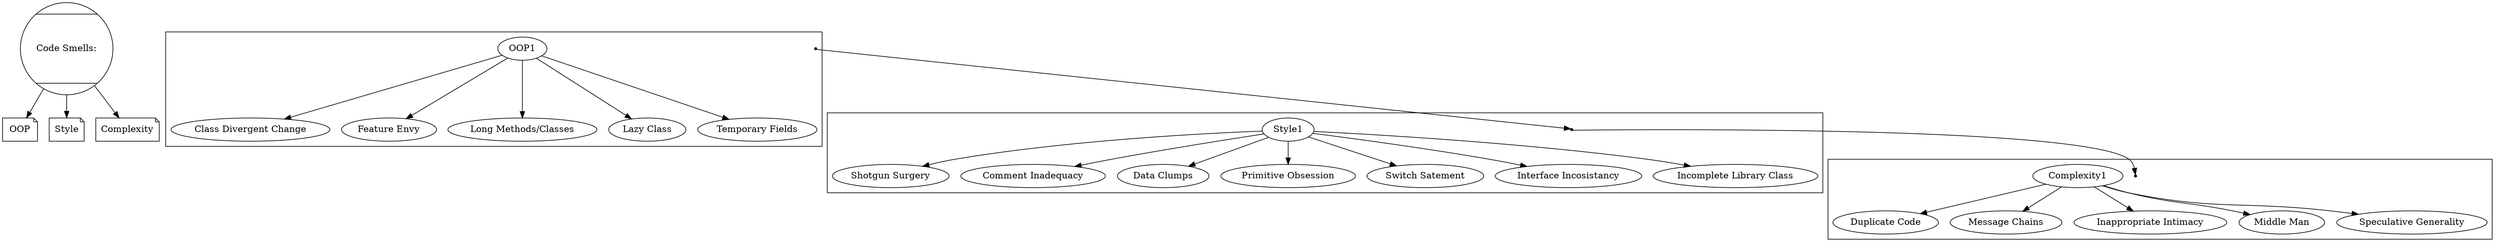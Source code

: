 
digraph smells {
node [shape=Mcircle]
"Code Smells:"
node [shape=note]
"Code Smells:" -> OOP
"Code Smells:" -> Style
"Code Smells:" -> Complexity


    subgraph cluster_0 {
        node [shape=point] c1
        node [shape=ellipse]

        OOP1
        OOP1->"Class Divergent Change"
        OOP1->"Feature Envy"
        OOP1->"Long Methods/Classes"
        OOP1->"Lazy Class"
        OOP1->"Temporary Fields"
    }

    subgraph cluster_1 {
        node [shape=point] c2
        node [shape=ellipse]
        Style1
        Style1->"Shotgun Surgery"
        Style1->"Comment Inadequacy"
        Style1->"Data Clumps"
        Style1->"Primitive Obsession"
        Style1->"Switch Satement"
        Style1->"Interface Incosistancy"
        Style1->"Incomplete Library Class"
    }

    subgraph cluster_2 {
        node [shape=point] c3
        node [shape=ellipse]
        Complexity1
        Complexity1->"Duplicate Code"
        Complexity1->"Message Chains"
        Complexity1->"Inappropriate Intimacy"
        Complexity1->"Middle Man"
        Complexity1->"Speculative Generality"
    }
c1->c2->c3;

}


